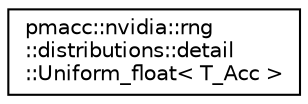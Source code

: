 digraph "Graphical Class Hierarchy"
{
 // LATEX_PDF_SIZE
  edge [fontname="Helvetica",fontsize="10",labelfontname="Helvetica",labelfontsize="10"];
  node [fontname="Helvetica",fontsize="10",shape=record];
  rankdir="LR";
  Node0 [label="pmacc::nvidia::rng\l::distributions::detail\l::Uniform_float\< T_Acc \>",height=0.2,width=0.4,color="black", fillcolor="white", style="filled",URL="$classpmacc_1_1nvidia_1_1rng_1_1distributions_1_1detail_1_1_uniform__float.html",tooltip=" "];
}
